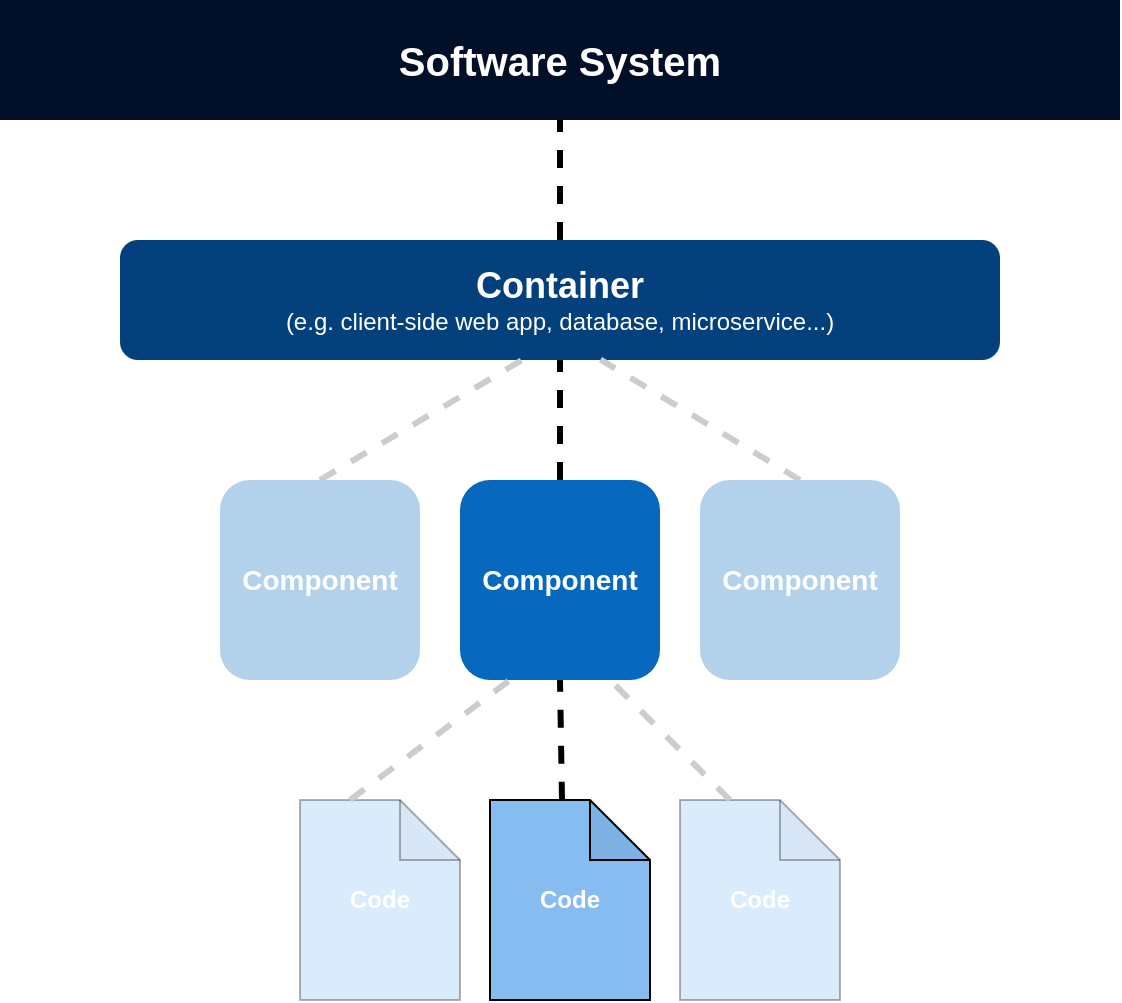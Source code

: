 <mxfile version="10.5.4" type="device"><diagram id="gWCJiBMQY-wNDP6Xdf_C" name="Page-1"><mxGraphModel dx="859" dy="673" grid="1" gridSize="10" guides="1" tooltips="1" connect="1" arrows="1" fold="1" page="1" pageScale="1" pageWidth="850" pageHeight="1100" math="0" shadow="0"><root><mxCell id="0"/><mxCell id="1" parent="0"/><mxCell id="zuGb2djJwRKsbPwwvY7z-2" value="&lt;font style=&quot;font-size: 20px&quot;&gt;Software System&lt;/font&gt;" style="rounded=0;whiteSpace=wrap;html=1;fillColor=#011028;fontColor=#FFFFFF;fontStyle=1;strokeColor=none;" vertex="1" parent="1"><mxGeometry x="140" width="560" height="60" as="geometry"/></mxCell><mxCell id="zuGb2djJwRKsbPwwvY7z-14" value="" style="endArrow=none;dashed=1;html=1;fontColor=#FFFFFF;entryX=0.5;entryY=1;entryDx=0;entryDy=0;exitX=0.5;exitY=0;exitDx=0;exitDy=0;strokeWidth=3;" edge="1" parent="1" source="zuGb2djJwRKsbPwwvY7z-3" target="zuGb2djJwRKsbPwwvY7z-2"><mxGeometry width="50" height="50" relative="1" as="geometry"><mxPoint x="400" y="120" as="sourcePoint"/><mxPoint x="450" y="70" as="targetPoint"/></mxGeometry></mxCell><mxCell id="zuGb2djJwRKsbPwwvY7z-3" value="&lt;font style=&quot;font-size: 18px&quot;&gt;Container&lt;/font&gt;&lt;br&gt;&lt;span style=&quot;font-weight: normal&quot;&gt;(e.g. client-side web app, database, microservice...)&lt;/span&gt;&lt;br&gt;" style="rounded=1;whiteSpace=wrap;html=1;fillColor=#03407C;fontStyle=1;fontColor=#FFFFFF;strokeColor=none;" vertex="1" parent="1"><mxGeometry x="200" y="120" width="440" height="60" as="geometry"/></mxCell><mxCell id="zuGb2djJwRKsbPwwvY7z-4" value="&lt;font style=&quot;font-size: 14px&quot;&gt;Component&lt;/font&gt;" style="rounded=1;whiteSpace=wrap;html=1;fillColor=#0868BE;strokeColor=none;fontStyle=1;fontColor=#FFFFFF;" vertex="1" parent="1"><mxGeometry x="370" y="240" width="100" height="100" as="geometry"/></mxCell><mxCell id="zuGb2djJwRKsbPwwvY7z-5" value="Code" style="shape=note;whiteSpace=wrap;html=1;backgroundOutline=1;darkOpacity=0.05;fillColor=#86BCF0;fontStyle=1;fontColor=#FFFFFF;" vertex="1" parent="1"><mxGeometry x="385" y="400" width="80" height="100" as="geometry"/></mxCell><mxCell id="zuGb2djJwRKsbPwwvY7z-9" value="&lt;font style=&quot;font-size: 14px&quot;&gt;Component&lt;/font&gt;" style="rounded=1;whiteSpace=wrap;html=1;fillColor=#0868BE;strokeColor=none;fontStyle=1;fontColor=#FFFFFF;opacity=30;" vertex="1" parent="1"><mxGeometry x="250" y="240" width="100" height="100" as="geometry"/></mxCell><mxCell id="zuGb2djJwRKsbPwwvY7z-10" value="&lt;font style=&quot;font-size: 14px&quot;&gt;Component&lt;/font&gt;" style="rounded=1;whiteSpace=wrap;html=1;fillColor=#0868BE;strokeColor=none;fontStyle=1;fontColor=#FFFFFF;opacity=30;" vertex="1" parent="1"><mxGeometry x="490" y="240" width="100" height="100" as="geometry"/></mxCell><mxCell id="zuGb2djJwRKsbPwwvY7z-11" value="Code" style="shape=note;whiteSpace=wrap;html=1;backgroundOutline=1;darkOpacity=0.05;fillColor=#86BCF0;fontStyle=1;fontColor=#FFFFFF;opacity=30;" vertex="1" parent="1"><mxGeometry x="290" y="400" width="80" height="100" as="geometry"/></mxCell><mxCell id="zuGb2djJwRKsbPwwvY7z-12" value="Code" style="shape=note;whiteSpace=wrap;html=1;backgroundOutline=1;darkOpacity=0.05;fillColor=#86BCF0;fontStyle=1;fontColor=#FFFFFF;opacity=30;" vertex="1" parent="1"><mxGeometry x="480" y="400" width="80" height="100" as="geometry"/></mxCell><mxCell id="zuGb2djJwRKsbPwwvY7z-15" value="" style="endArrow=none;dashed=1;html=1;fontColor=#FFFFFF;entryX=0.5;entryY=1;entryDx=0;entryDy=0;exitX=0.5;exitY=0;exitDx=0;exitDy=0;strokeWidth=3;" edge="1" parent="1" source="zuGb2djJwRKsbPwwvY7z-4" target="zuGb2djJwRKsbPwwvY7z-3"><mxGeometry width="50" height="50" relative="1" as="geometry"><mxPoint x="190" y="270" as="sourcePoint"/><mxPoint x="240" y="220" as="targetPoint"/></mxGeometry></mxCell><mxCell id="zuGb2djJwRKsbPwwvY7z-17" value="" style="endArrow=none;dashed=1;html=1;fontColor=#FFFFFF;entryX=0.5;entryY=1;entryDx=0;entryDy=0;exitX=0.45;exitY=-0.001;exitDx=0;exitDy=0;exitPerimeter=0;strokeWidth=3;" edge="1" parent="1" source="zuGb2djJwRKsbPwwvY7z-5" target="zuGb2djJwRKsbPwwvY7z-4"><mxGeometry width="50" height="50" relative="1" as="geometry"><mxPoint x="400" y="410" as="sourcePoint"/><mxPoint x="450" y="360" as="targetPoint"/></mxGeometry></mxCell><mxCell id="zuGb2djJwRKsbPwwvY7z-19" value="" style="endArrow=none;dashed=1;html=1;fontColor=#FFFFFF;entryX=0.456;entryY=1.004;entryDx=0;entryDy=0;exitX=0.5;exitY=0;exitDx=0;exitDy=0;strokeWidth=3;strokeColor=#CCCCCC;entryPerimeter=0;" edge="1" parent="1" source="zuGb2djJwRKsbPwwvY7z-9" target="zuGb2djJwRKsbPwwvY7z-3"><mxGeometry width="50" height="50" relative="1" as="geometry"><mxPoint x="430" y="250" as="sourcePoint"/><mxPoint x="430" y="190" as="targetPoint"/></mxGeometry></mxCell><mxCell id="zuGb2djJwRKsbPwwvY7z-20" value="" style="endArrow=none;dashed=1;html=1;fontColor=#FFFFFF;entryX=0.546;entryY=0.997;entryDx=0;entryDy=0;exitX=0.5;exitY=0;exitDx=0;exitDy=0;strokeWidth=3;strokeColor=#CCCCCC;entryPerimeter=0;" edge="1" parent="1" source="zuGb2djJwRKsbPwwvY7z-10" target="zuGb2djJwRKsbPwwvY7z-3"><mxGeometry width="50" height="50" relative="1" as="geometry"><mxPoint x="310.345" y="250.241" as="sourcePoint"/><mxPoint x="411.724" y="190.241" as="targetPoint"/></mxGeometry></mxCell><mxCell id="zuGb2djJwRKsbPwwvY7z-21" value="" style="endArrow=none;dashed=1;html=1;fontColor=#FFFFFF;entryX=0.25;entryY=1;entryDx=0;entryDy=0;exitX=0;exitY=0;exitDx=25;exitDy=0;strokeWidth=3;strokeColor=#CCCCCC;exitPerimeter=0;" edge="1" parent="1" source="zuGb2djJwRKsbPwwvY7z-11" target="zuGb2djJwRKsbPwwvY7z-4"><mxGeometry width="50" height="50" relative="1" as="geometry"><mxPoint x="310" y="330" as="sourcePoint"/><mxPoint x="412" y="270" as="targetPoint"/></mxGeometry></mxCell><mxCell id="zuGb2djJwRKsbPwwvY7z-22" value="" style="endArrow=none;dashed=1;html=1;fontColor=#FFFFFF;entryX=0.75;entryY=1;entryDx=0;entryDy=0;exitX=0;exitY=0;exitDx=25;exitDy=0;strokeWidth=3;strokeColor=#CCCCCC;exitPerimeter=0;" edge="1" parent="1" source="zuGb2djJwRKsbPwwvY7z-12" target="zuGb2djJwRKsbPwwvY7z-4"><mxGeometry width="50" height="50" relative="1" as="geometry"><mxPoint x="315" y="410" as="sourcePoint"/><mxPoint x="405" y="350" as="targetPoint"/></mxGeometry></mxCell></root></mxGraphModel></diagram></mxfile>